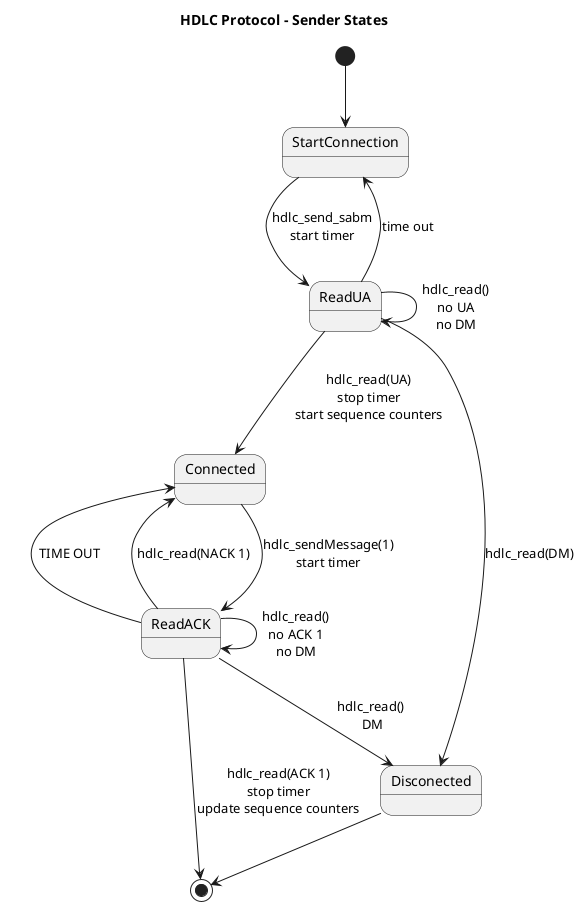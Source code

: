 @startuml

title HDLC Protocol - Sender States

[*] --> StartConnection
StartConnection --> ReadUA : hdlc_send_sabm\nstart timer
ReadUA --> ReadUA : hdlc_read()\nno UA\nno DM
ReadUA --> StartConnection : time out
ReadUA --> Connected : hdlc_read(UA)\nstop timer\nstart sequence counters
ReadUA --> Disconected : hdlc_read(DM)


Connected --> ReadACK : hdlc_sendMessage(1)\nstart timer
ReadACK --> ReadACK : hdlc_read()\nno ACK 1\nno DM

ReadACK --> Connected : TIME OUT
ReadACK --> Connected : hdlc_read(NACK 1)

ReadACK --> Disconected : hdlc_read()\n DM
ReadACK --> [*] : hdlc_read(ACK 1)\nstop timer\nupdate sequence counters
Disconected --> [*]

@enduml